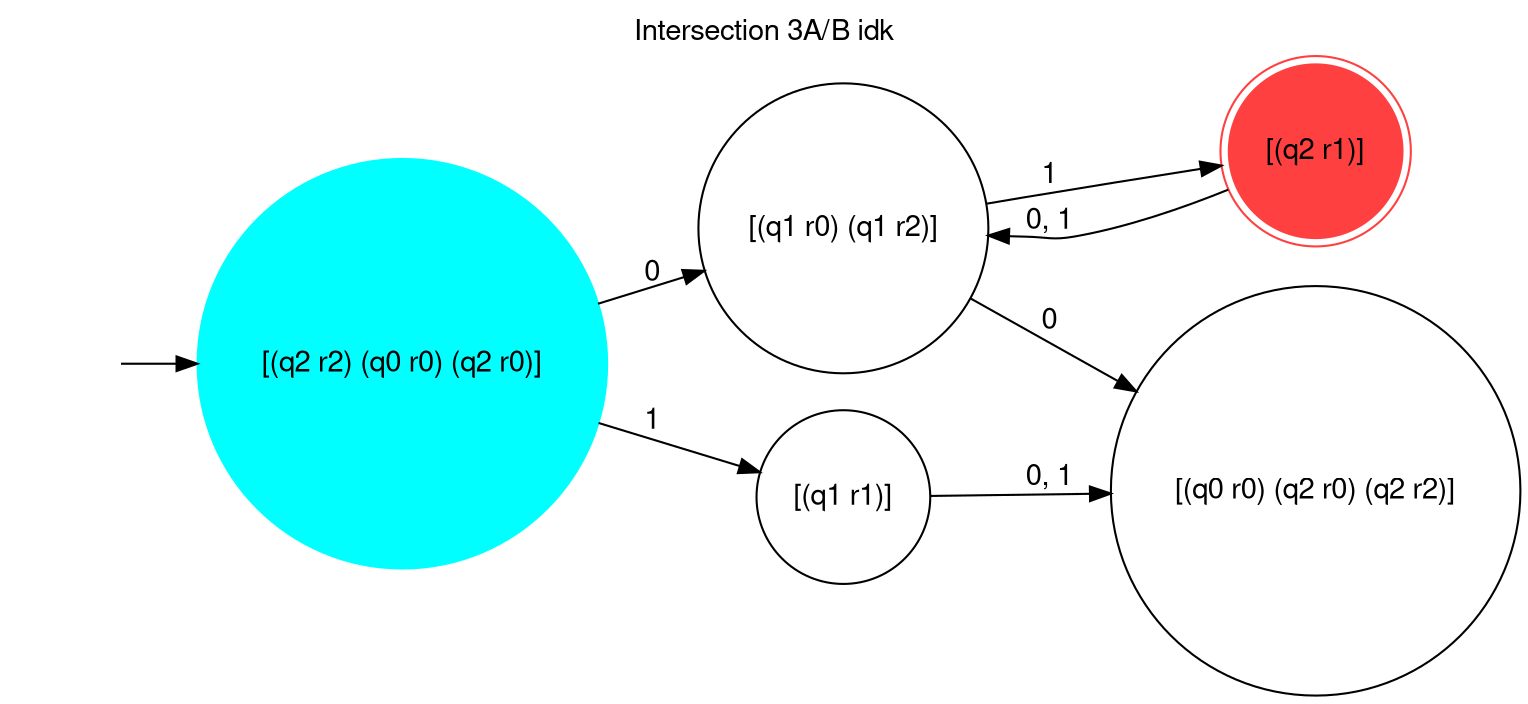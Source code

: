 /*digraph item_2b_NOTCOMPLEMENT {
	label = "Item 2b Not Complement";
	labelloc = top;
	labeljust = center;
	fontname="Helvetica,Arial,sans-serif"
	node [fontname="Helvetica,Arial,sans-serif"]
	edge [fontname="Helvetica,Arial,sans-serif"]
	rankdir=LR;
	
	"" [shape = none]
	
	node [shape = doublecircle]; q2;
	q2 [style="rounded,filled" color = brown1];

	node [shape = circle];
    q0 [style="rounded,filled" color = aqua]; 
	
    "" -> q0
	q0 -> q1 [label = "0"];
	q0 -> q0 [label = "1"];
	q1 -> q2 [label = "0"];
	q1 -> q1 [label = "1"];
	q2 -> q3 [label = "0"];
	q2 -> q2 [label = "1"];
	q3 -> q3 [label = "0, 1"];

}*/

/*digraph item_2b_COMPLEMENT {
	label = "Item 2B Complement";
	labelloc = top;
	labeljust = center;
	fontname="Helvetica,Arial,sans-serif"
	node [fontname="Helvetica,Arial,sans-serif"]
	edge [fontname="Helvetica,Arial,sans-serif"]
	rankdir=LR;
	
	"" [shape = none]
	
	node [shape = doublecircle]; q0 q1 q3;
	q0 [style="rounded,filled" color = brown1];
	q1 [style="rounded,filled" color = brown1];
	q3 [style="rounded,filled" color = brown1];
	
	node [shape = circle];

    "" -> q0
	q0 -> q1 [label = "0"];
	q0 -> q0 [label = "1"];
	q1 -> q2 [label = "0"];
	q1 -> q1 [label = "1"];
	q2 -> q3 [label = "0"];
	q2 -> q2 [label = "1"];
	q3 -> q3 [label = "0, 1"];
}*/

/*digraph item_2a_COMPLEMENT {
	label = "Set of binary strings that contain neither the substrings 01 nor 10";
	labelloc = top;
	labeljust = center;
	fontname="Helvetica,Arial,sans-serif"
	node [fontname="Helvetica,Arial,sans-serif"]
	edge [fontname="Helvetica,Arial,sans-serif"]
	rankdir=LR;
	
	"" [shape = none]
	
	node [shape = doublecircle]; q0 q1 q2;
	q0 [style="rounded,filled" color = brown1];
	q1 [style="rounded,filled" color = brown1];
	q2 [style="rounded,filled" color = brown1];

	node [shape = circle];

    "" -> q0
	q0 -> q1 [label = "0"];
	q0 -> q2 [label = "1"];
	q1 -> q1 [label = "0"];
	q1 -> q3 [label = "1"];
	q2 -> q3 [label = "0"];
	q2 -> q2 [label = "1"];
	q3 -> q3 [label = "0, 1"];
}*/

/*digraph item_2a_COMPLEMENT {
	label = "Set of binary strings that contains either the empty string or the substrings 01 or 10";
	labelloc = top;
	labeljust = center;
	fontname="Helvetica,Arial,sans-serif"
	node [fontname="Helvetica,Arial,sans-serif"]
	edge [fontname="Helvetica,Arial,sans-serif"]
	rankdir=LR;
	
	"" [shape = none]
	
	node [shape = doublecircle]; q3;
	q3 [style="rounded,filled" color = brown1];

	node [shape = circle];
    q0 [style="rounded,filled" color = aqua]; 

    "" -> q0
	q0 -> q1 [label = "0"];
	q0 -> q2 [label = "1"];
	q1 -> q1 [label = "0"];
	q1 -> q3 [label = "1"];
	q2 -> q3 [label = "0"];
	q2 -> q2 [label = "1"];
	q3 -> q3 [label = "0, 1"];
}
*/

/*digraph item_2a_COMPLEMENT {
	label = "Set of binary strings that contains either the empty string or the substrings 01 or 10";
	labelloc = top;
	labeljust = center;
	fontname="Helvetica,Arial,sans-serif"
	node [fontname="Helvetica,Arial,sans-serif"]
	edge [fontname="Helvetica,Arial,sans-serif"]
	rankdir=LR;
	
	"" [shape = none]
	
	node [shape = doublecircle]; q3;
	q3 [style="rounded,filled" color = brown1];

	node [shape = circle];
    q0 [style="rounded,filled" color = aqua]; 

    "" -> q0
	q0 -> q1 [label = "0"];
	q0 -> q2 [label = "1"];
	q1 -> q1 [label = "0"];
	q1 -> q3 [label = "1"];
	q2 -> q3 [label = "0"];
	q2 -> q2 [label = "1"];
	q3 -> q3 [label = "0, 1"];
}*/

digraph item3b {
	label = "Intersection 3A/B idk";
	labelloc = top;
	labeljust = center;
	fontname="Helvetica,Arial,sans-serif"
	node [fontname="Helvetica,Arial,sans-serif"]
	edge [fontname="Helvetica,Arial,sans-serif"]
	rankdir=LR;
	
	"" [shape = none]
	
	node [shape = doublecircle]; "[(q2 r1)]";
	"[(q2 r1)]" [style="rounded,filled" color = brown1];

	node [shape = circle];
    "[(q2 r2) (q0 r0) (q2 r0)]" [style="rounded,filled" color = aqua]; 

    "" -> "[(q2 r2) (q0 r0) (q2 r0)]"
	"[(q2 r2) (q0 r0) (q2 r0)]" -> "[(q1 r0) (q1 r2)]" [label = "0"];
	"[(q2 r2) (q0 r0) (q2 r0)]" -> "[(q1 r1)]" [label = "1"];
	"[(q1 r1)]" -> "[(q0 r0) (q2 r0) (q2 r2)]" [label = "0, 1"];
	"[(q1 r0) (q1 r2)]" -> "[(q0 r0) (q2 r0) (q2 r2)]" [label = "0"];
	"[(q1 r0) (q1 r2)]" -> "[(q2 r1)]" [label = "1"];
	"[(q2 r1)]" -> "[(q1 r0) (q1 r2)]" [label = "0, 1"];
}

